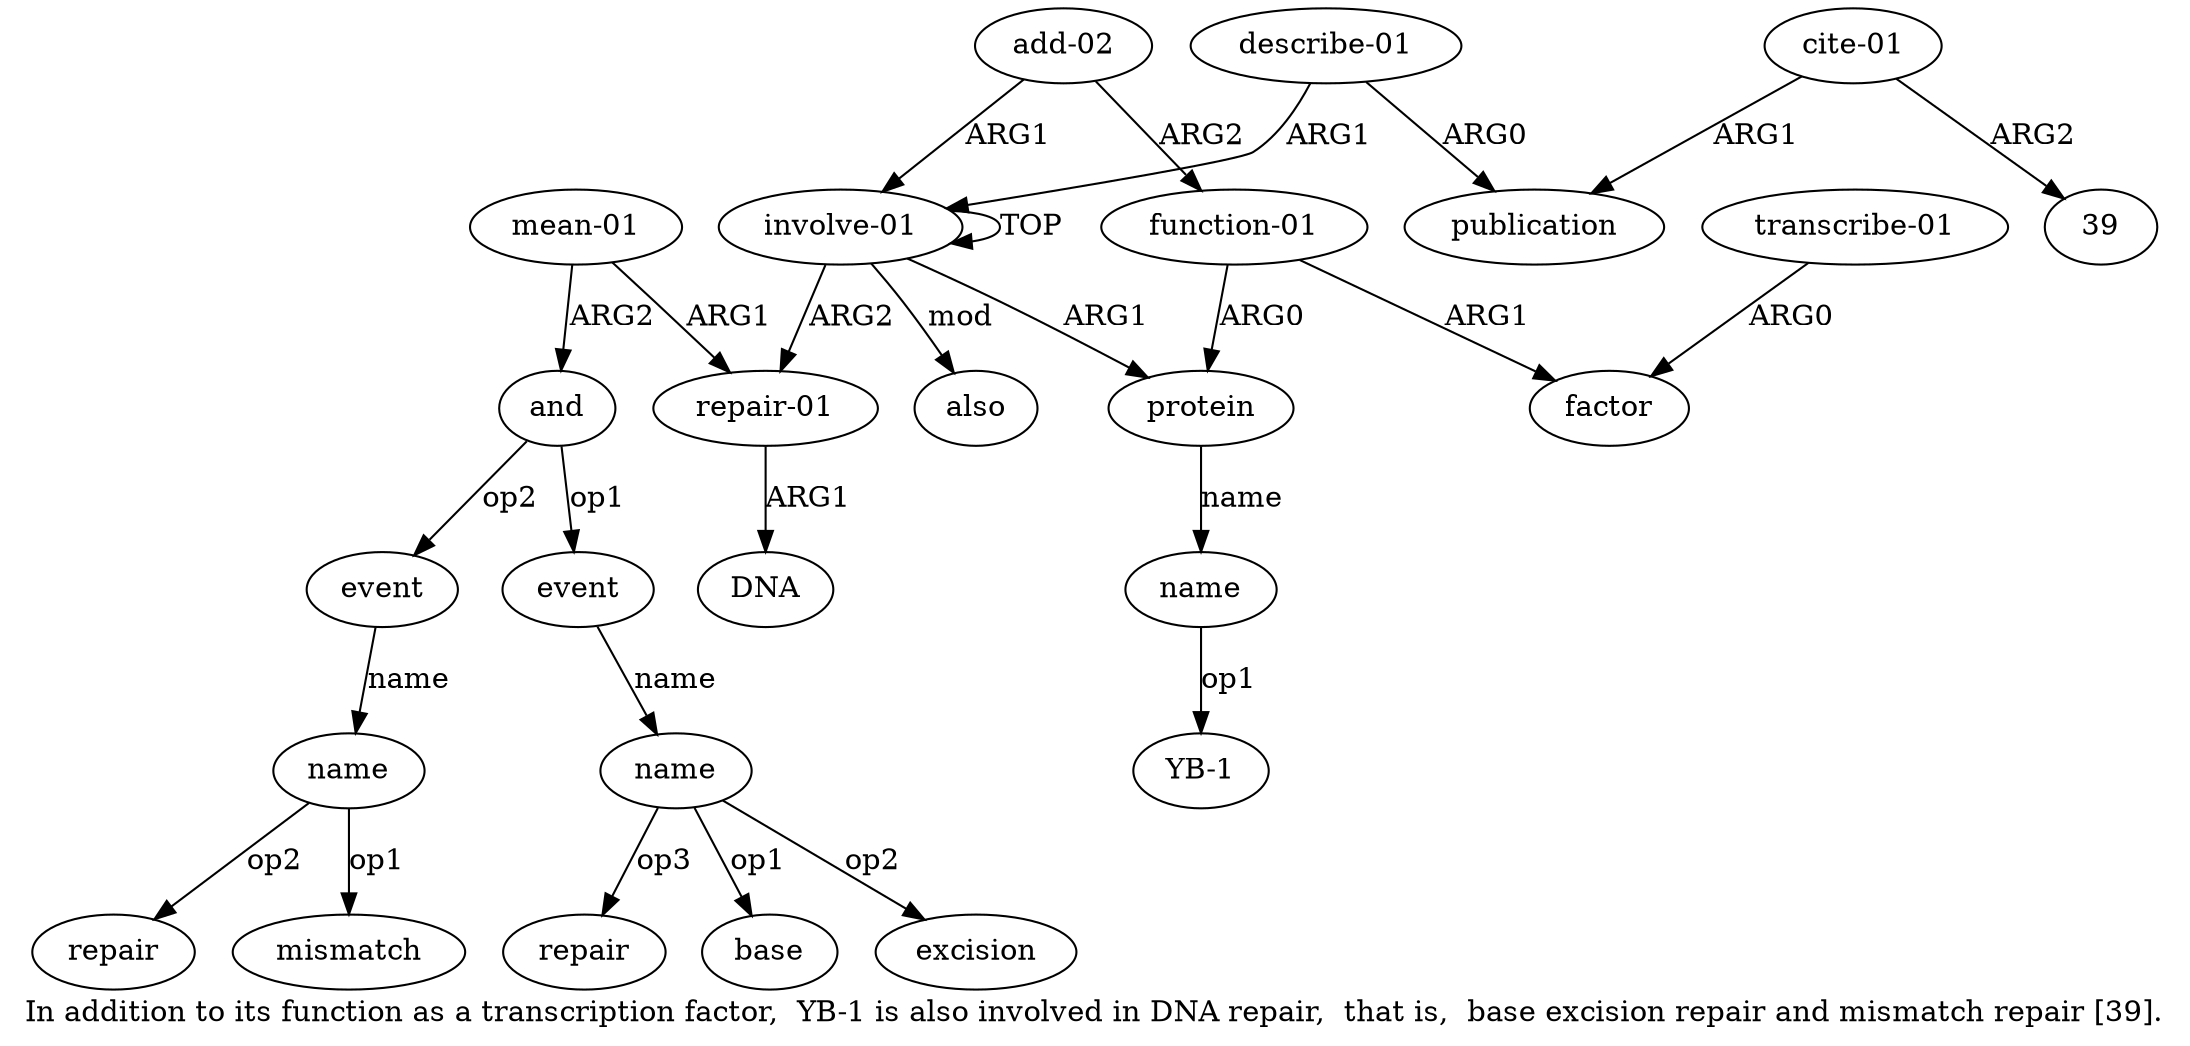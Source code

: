 digraph  {
	graph [label="In addition to its function as a transcription factor,  YB-1 is also involved in DNA repair,  that is,  base excision repair and \
mismatch repair [39]."];
	node [label="\N"];
	"a10 mismatch"	 [color=black,
		gold_ind=-1,
		gold_label=mismatch,
		label=mismatch,
		test_ind=-1,
		test_label=mismatch];
	"a8 repair"	 [color=black,
		gold_ind=-1,
		gold_label=repair,
		label=repair,
		test_ind=-1,
		test_label=repair];
	"a2 YB-1"	 [color=black,
		gold_ind=-1,
		gold_label="YB-1",
		label="YB-1",
		test_ind=-1,
		test_label="YB-1"];
	"a10 repair"	 [color=black,
		gold_ind=-1,
		gold_label=repair,
		label=repair,
		test_ind=-1,
		test_label=repair];
	"a18 39"	 [color=black,
		gold_ind=-1,
		gold_label=39,
		label=39,
		test_ind=-1,
		test_label=39];
	a15	 [color=black,
		gold_ind=15,
		gold_label="transcribe-01",
		label="transcribe-01",
		test_ind=15,
		test_label="transcribe-01"];
	a14	 [color=black,
		gold_ind=14,
		gold_label=factor,
		label=factor,
		test_ind=14,
		test_label=factor];
	a15 -> a14 [key=0,
	color=black,
	gold_label=ARG0,
	label=ARG0,
	test_label=ARG0];
a17 [color=black,
	gold_ind=17,
	gold_label=publication,
	label=publication,
	test_ind=17,
	test_label=publication];
a16 [color=black,
	gold_ind=16,
	gold_label="describe-01",
	label="describe-01",
	test_ind=16,
	test_label="describe-01"];
a16 -> a17 [key=0,
color=black,
gold_label=ARG0,
label=ARG0,
test_label=ARG0];
a0 [color=black,
gold_ind=0,
gold_label="involve-01",
label="involve-01",
test_ind=0,
test_label="involve-01"];
a16 -> a0 [key=0,
color=black,
gold_label=ARG1,
label=ARG1,
test_label=ARG1];
a11 [color=black,
gold_ind=11,
gold_label=also,
label=also,
test_ind=11,
test_label=also];
a10 [color=black,
gold_ind=10,
gold_label=name,
label=name,
test_ind=10,
test_label=name];
a10 -> "a10 mismatch" [key=0,
color=black,
gold_label=op1,
label=op1,
test_label=op1];
a10 -> "a10 repair" [key=0,
color=black,
gold_label=op2,
label=op2,
test_label=op2];
a13 [color=black,
gold_ind=13,
gold_label="function-01",
label="function-01",
test_ind=13,
test_label="function-01"];
a13 -> a14 [key=0,
color=black,
gold_label=ARG1,
label=ARG1,
test_label=ARG1];
a1 [color=black,
gold_ind=1,
gold_label=protein,
label=protein,
test_ind=1,
test_label=protein];
a13 -> a1 [key=0,
color=black,
gold_label=ARG0,
label=ARG0,
test_label=ARG0];
a12 [color=black,
gold_ind=12,
gold_label="add-02",
label="add-02",
test_ind=12,
test_label="add-02"];
a12 -> a13 [key=0,
color=black,
gold_label=ARG2,
label=ARG2,
test_label=ARG2];
a12 -> a0 [key=0,
color=black,
gold_label=ARG1,
label=ARG1,
test_label=ARG1];
a18 [color=black,
gold_ind=18,
gold_label="cite-01",
label="cite-01",
test_ind=18,
test_label="cite-01"];
a18 -> "a18 39" [key=0,
color=black,
gold_label=ARG2,
label=ARG2,
test_label=ARG2];
a18 -> a17 [key=0,
color=black,
gold_label=ARG1,
label=ARG1,
test_label=ARG1];
"a8 base" [color=black,
gold_ind=-1,
gold_label=base,
label=base,
test_ind=-1,
test_label=base];
a2 [color=black,
gold_ind=2,
gold_label=name,
label=name,
test_ind=2,
test_label=name];
a1 -> a2 [key=0,
color=black,
gold_label=name,
label=name,
test_label=name];
a0 -> a11 [key=0,
color=black,
gold_label=mod,
label=mod,
test_label=mod];
a0 -> a1 [key=0,
color=black,
gold_label=ARG1,
label=ARG1,
test_label=ARG1];
a0 -> a0 [key=0,
color=black,
gold_label=TOP,
label=TOP,
test_label=TOP];
a3 [color=black,
gold_ind=3,
gold_label="repair-01",
label="repair-01",
test_ind=3,
test_label="repair-01"];
a0 -> a3 [key=0,
color=black,
gold_label=ARG2,
label=ARG2,
test_label=ARG2];
a4 [color=black,
gold_ind=4,
gold_label=DNA,
label=DNA,
test_ind=4,
test_label=DNA];
a3 -> a4 [key=0,
color=black,
gold_label=ARG1,
label=ARG1,
test_label=ARG1];
a2 -> "a2 YB-1" [key=0,
color=black,
gold_label=op1,
label=op1,
test_label=op1];
a5 [color=black,
gold_ind=5,
gold_label="mean-01",
label="mean-01",
test_ind=5,
test_label="mean-01"];
a5 -> a3 [key=0,
color=black,
gold_label=ARG1,
label=ARG1,
test_label=ARG1];
a6 [color=black,
gold_ind=6,
gold_label=and,
label=and,
test_ind=6,
test_label=and];
a5 -> a6 [key=0,
color=black,
gold_label=ARG2,
label=ARG2,
test_label=ARG2];
a7 [color=black,
gold_ind=7,
gold_label=event,
label=event,
test_ind=7,
test_label=event];
a8 [color=black,
gold_ind=8,
gold_label=name,
label=name,
test_ind=8,
test_label=name];
a7 -> a8 [key=0,
color=black,
gold_label=name,
label=name,
test_label=name];
a6 -> a7 [key=0,
color=black,
gold_label=op1,
label=op1,
test_label=op1];
a9 [color=black,
gold_ind=9,
gold_label=event,
label=event,
test_ind=9,
test_label=event];
a6 -> a9 [key=0,
color=black,
gold_label=op2,
label=op2,
test_label=op2];
a9 -> a10 [key=0,
color=black,
gold_label=name,
label=name,
test_label=name];
a8 -> "a8 repair" [key=0,
color=black,
gold_label=op3,
label=op3,
test_label=op3];
a8 -> "a8 base" [key=0,
color=black,
gold_label=op1,
label=op1,
test_label=op1];
"a8 excision" [color=black,
gold_ind=-1,
gold_label=excision,
label=excision,
test_ind=-1,
test_label=excision];
a8 -> "a8 excision" [key=0,
color=black,
gold_label=op2,
label=op2,
test_label=op2];
}
